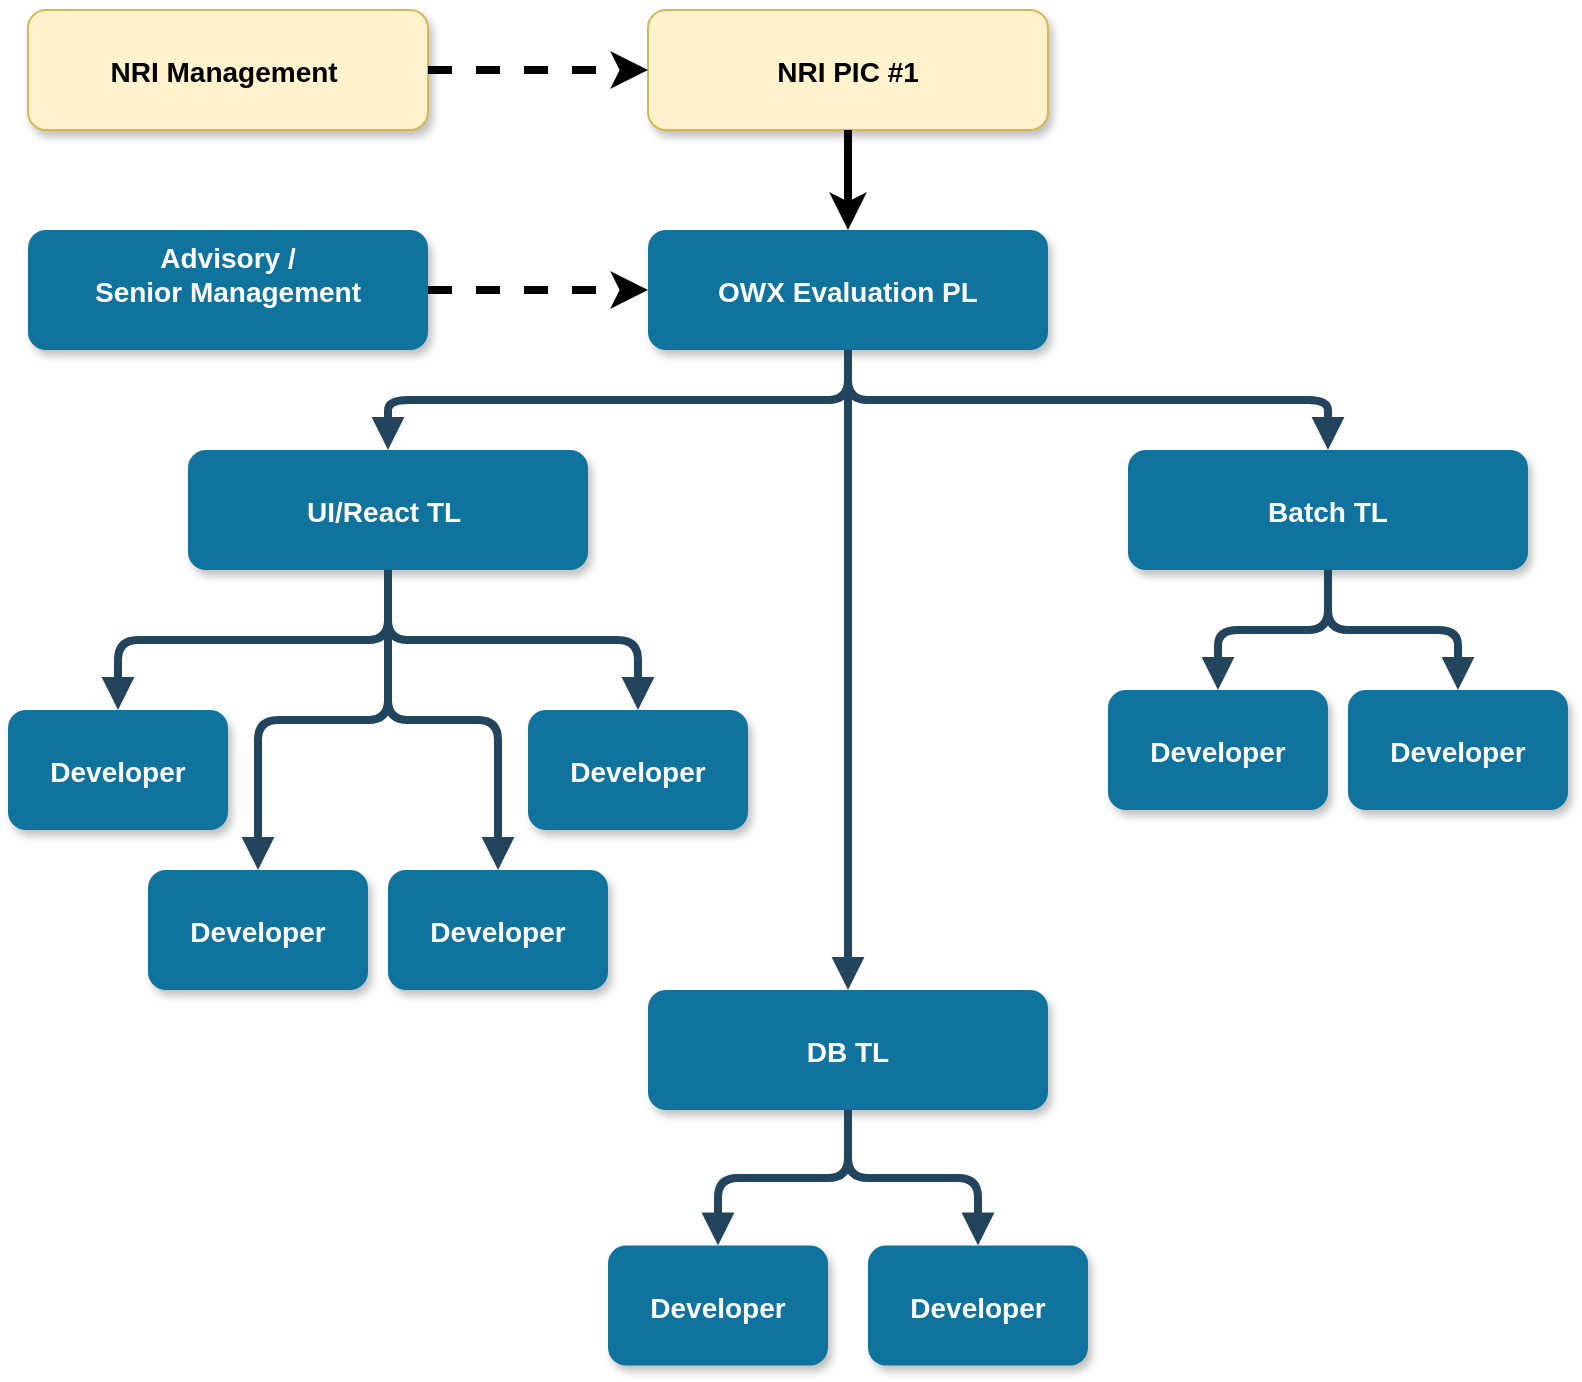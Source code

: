 <mxfile version="23.0.2" type="github">
  <diagram name="Page-1" id="97916047-d0de-89f5-080d-49f4d83e522f">
    <mxGraphModel dx="1500" dy="807" grid="1" gridSize="10" guides="1" tooltips="1" connect="1" arrows="1" fold="1" page="1" pageScale="1.5" pageWidth="1169" pageHeight="827" background="none" math="0" shadow="0">
      <root>
        <mxCell id="0" />
        <mxCell id="1" parent="0" />
        <mxCell id="2" value="OWX Evaluation PL" style="rounded=1;fillColor=#10739E;strokeColor=none;shadow=1;gradientColor=none;fontStyle=1;fontColor=#FFFFFF;fontSize=14;" parent="1" vertex="1">
          <mxGeometry x="710" y="230" width="200" height="60" as="geometry" />
        </mxCell>
        <mxCell id="3" value="UI/React TL " style="rounded=1;fillColor=#10739E;strokeColor=none;shadow=1;gradientColor=none;fontStyle=1;fontColor=#FFFFFF;fontSize=14;" parent="1" vertex="1">
          <mxGeometry x="480" y="340" width="200" height="60" as="geometry" />
        </mxCell>
        <mxCell id="D0tFQq6_KejYttDr2Z5K-58" style="edgeStyle=orthogonalEdgeStyle;rounded=0;orthogonalLoop=1;jettySize=auto;html=1;exitX=1;exitY=0.5;exitDx=0;exitDy=0;entryX=0;entryY=0.5;entryDx=0;entryDy=0;strokeWidth=4;dashed=1;" parent="1" source="7" target="2" edge="1">
          <mxGeometry relative="1" as="geometry" />
        </mxCell>
        <mxCell id="7" value="Advisory / &#xa;Senior Management&#xa;" style="rounded=1;fillColor=#10739E;strokeColor=none;shadow=1;gradientColor=none;fontStyle=1;fontColor=#FFFFFF;fontSize=14;" parent="1" vertex="1">
          <mxGeometry x="400" y="230" width="200" height="60" as="geometry" />
        </mxCell>
        <mxCell id="8" value="Developer" style="rounded=1;fillColor=#10739E;strokeColor=none;shadow=1;gradientColor=none;fontStyle=1;fontColor=#FFFFFF;fontSize=14;" parent="1" vertex="1">
          <mxGeometry x="390" y="470" width="110" height="60" as="geometry" />
        </mxCell>
        <mxCell id="29" value="" style="edgeStyle=elbowEdgeStyle;elbow=vertical;strokeWidth=4;endArrow=block;endFill=1;fontStyle=1;strokeColor=#23445D;" parent="1" source="2" target="3" edge="1">
          <mxGeometry x="22" y="165.5" width="100" height="100" as="geometry">
            <mxPoint x="402" y="325.5" as="sourcePoint" />
            <mxPoint x="502" y="225.5" as="targetPoint" />
          </mxGeometry>
        </mxCell>
        <mxCell id="30" value="" style="edgeStyle=elbowEdgeStyle;elbow=vertical;strokeWidth=4;endArrow=block;endFill=1;fontStyle=1;strokeColor=#23445D;entryX=0.5;entryY=0;entryDx=0;entryDy=0;exitX=0.5;exitY=1;exitDx=0;exitDy=0;" parent="1" source="3" target="D0tFQq6_KejYttDr2Z5K-66" edge="1">
          <mxGeometry x="22" y="165.5" width="100" height="100" as="geometry">
            <mxPoint x="600" y="420" as="sourcePoint" />
            <mxPoint x="892" y="485.5" as="targetPoint" />
          </mxGeometry>
        </mxCell>
        <mxCell id="D0tFQq6_KejYttDr2Z5K-63" value="Developer" style="rounded=1;fillColor=#10739E;strokeColor=none;shadow=1;gradientColor=none;fontStyle=1;fontColor=#FFFFFF;fontSize=14;" parent="1" vertex="1">
          <mxGeometry x="460" y="550" width="110" height="60" as="geometry" />
        </mxCell>
        <mxCell id="D0tFQq6_KejYttDr2Z5K-64" value="Developer" style="rounded=1;fillColor=#10739E;strokeColor=none;shadow=1;gradientColor=none;fontStyle=1;fontColor=#FFFFFF;fontSize=14;" parent="1" vertex="1">
          <mxGeometry x="580" y="550" width="110" height="60" as="geometry" />
        </mxCell>
        <mxCell id="D0tFQq6_KejYttDr2Z5K-66" value="Developer" style="rounded=1;fillColor=#10739E;strokeColor=none;shadow=1;gradientColor=none;fontStyle=1;fontColor=#FFFFFF;fontSize=14;" parent="1" vertex="1">
          <mxGeometry x="650" y="470" width="110" height="60" as="geometry" />
        </mxCell>
        <mxCell id="D0tFQq6_KejYttDr2Z5K-67" value="" style="edgeStyle=elbowEdgeStyle;elbow=vertical;strokeWidth=4;endArrow=block;endFill=1;fontStyle=1;strokeColor=#23445D;entryX=0.5;entryY=0;entryDx=0;entryDy=0;exitX=0.5;exitY=1;exitDx=0;exitDy=0;" parent="1" source="3" target="D0tFQq6_KejYttDr2Z5K-64" edge="1">
          <mxGeometry x="22" y="165.5" width="100" height="100" as="geometry">
            <mxPoint x="570" y="410" as="sourcePoint" />
            <mxPoint x="817" y="480" as="targetPoint" />
          </mxGeometry>
        </mxCell>
        <mxCell id="D0tFQq6_KejYttDr2Z5K-68" value="" style="edgeStyle=elbowEdgeStyle;elbow=vertical;strokeWidth=4;endArrow=block;endFill=1;fontStyle=1;strokeColor=#23445D;entryX=0.5;entryY=0;entryDx=0;entryDy=0;exitX=0.5;exitY=1;exitDx=0;exitDy=0;" parent="1" source="3" target="D0tFQq6_KejYttDr2Z5K-63" edge="1">
          <mxGeometry x="22" y="165.5" width="100" height="100" as="geometry">
            <mxPoint x="340" y="400" as="sourcePoint" />
            <mxPoint x="587" y="470" as="targetPoint" />
          </mxGeometry>
        </mxCell>
        <mxCell id="D0tFQq6_KejYttDr2Z5K-69" value="" style="edgeStyle=elbowEdgeStyle;elbow=vertical;strokeWidth=4;endArrow=block;endFill=1;fontStyle=1;strokeColor=#23445D;entryX=0.5;entryY=0;entryDx=0;entryDy=0;exitX=0.5;exitY=1;exitDx=0;exitDy=0;" parent="1" source="3" target="8" edge="1">
          <mxGeometry x="22" y="165.5" width="100" height="100" as="geometry">
            <mxPoint x="580" y="400" as="sourcePoint" />
            <mxPoint x="827" y="470" as="targetPoint" />
          </mxGeometry>
        </mxCell>
        <mxCell id="D0tFQq6_KejYttDr2Z5K-70" value="DB TL" style="rounded=1;fillColor=#10739E;strokeColor=none;shadow=1;gradientColor=none;fontStyle=1;fontColor=#FFFFFF;fontSize=14;" parent="1" vertex="1">
          <mxGeometry x="710" y="610" width="200" height="60" as="geometry" />
        </mxCell>
        <mxCell id="D0tFQq6_KejYttDr2Z5K-71" value="Developer" style="rounded=1;fillColor=#10739E;strokeColor=none;shadow=1;gradientColor=none;fontStyle=1;fontColor=#FFFFFF;fontSize=14;" parent="1" vertex="1">
          <mxGeometry x="690" y="737.75" width="110" height="60" as="geometry" />
        </mxCell>
        <mxCell id="D0tFQq6_KejYttDr2Z5K-72" value="" style="edgeStyle=elbowEdgeStyle;elbow=vertical;strokeWidth=4;endArrow=block;endFill=1;fontStyle=1;strokeColor=#23445D;exitX=0.5;exitY=1;exitDx=0;exitDy=0;" parent="1" source="2" target="D0tFQq6_KejYttDr2Z5K-70" edge="1">
          <mxGeometry x="22" y="165.5" width="100" height="100" as="geometry">
            <mxPoint x="1330" y="325.5" as="sourcePoint" />
            <mxPoint x="992" y="225" as="targetPoint" />
          </mxGeometry>
        </mxCell>
        <mxCell id="D0tFQq6_KejYttDr2Z5K-73" value="" style="edgeStyle=elbowEdgeStyle;elbow=vertical;strokeWidth=4;endArrow=block;endFill=1;fontStyle=1;strokeColor=#23445D;entryX=0.5;entryY=0;entryDx=0;entryDy=0;exitX=0.5;exitY=1;exitDx=0;exitDy=0;" parent="1" source="D0tFQq6_KejYttDr2Z5K-70" target="D0tFQq6_KejYttDr2Z5K-76" edge="1">
          <mxGeometry x="22" y="165.5" width="100" height="100" as="geometry">
            <mxPoint x="830" y="690" as="sourcePoint" />
            <mxPoint x="1122" y="755.5" as="targetPoint" />
          </mxGeometry>
        </mxCell>
        <mxCell id="D0tFQq6_KejYttDr2Z5K-76" value="Developer" style="rounded=1;fillColor=#10739E;strokeColor=none;shadow=1;gradientColor=none;fontStyle=1;fontColor=#FFFFFF;fontSize=14;" parent="1" vertex="1">
          <mxGeometry x="820" y="737.75" width="110" height="60" as="geometry" />
        </mxCell>
        <mxCell id="D0tFQq6_KejYttDr2Z5K-79" value="" style="edgeStyle=elbowEdgeStyle;elbow=vertical;strokeWidth=4;endArrow=block;endFill=1;fontStyle=1;strokeColor=#23445D;entryX=0.5;entryY=0;entryDx=0;entryDy=0;exitX=0.5;exitY=1;exitDx=0;exitDy=0;" parent="1" source="D0tFQq6_KejYttDr2Z5K-70" target="D0tFQq6_KejYttDr2Z5K-71" edge="1">
          <mxGeometry x="22" y="165.5" width="100" height="100" as="geometry">
            <mxPoint x="810" y="670" as="sourcePoint" />
            <mxPoint x="1057" y="740" as="targetPoint" />
          </mxGeometry>
        </mxCell>
        <mxCell id="D0tFQq6_KejYttDr2Z5K-80" value="Batch TL" style="rounded=1;fillColor=#10739E;strokeColor=none;shadow=1;gradientColor=none;fontStyle=1;fontColor=#FFFFFF;fontSize=14;" parent="1" vertex="1">
          <mxGeometry x="950" y="340" width="200" height="60" as="geometry" />
        </mxCell>
        <mxCell id="D0tFQq6_KejYttDr2Z5K-82" value="" style="edgeStyle=elbowEdgeStyle;elbow=vertical;strokeWidth=4;endArrow=block;endFill=1;fontStyle=1;strokeColor=#23445D;exitX=0.5;exitY=1;exitDx=0;exitDy=0;" parent="1" source="2" target="D0tFQq6_KejYttDr2Z5K-80" edge="1">
          <mxGeometry x="22" y="165.5" width="100" height="100" as="geometry">
            <mxPoint x="1540" y="326" as="sourcePoint" />
            <mxPoint x="1202" y="225.5" as="targetPoint" />
          </mxGeometry>
        </mxCell>
        <mxCell id="D0tFQq6_KejYttDr2Z5K-84" value="Developer" style="rounded=1;fillColor=#10739E;strokeColor=none;shadow=1;gradientColor=none;fontStyle=1;fontColor=#FFFFFF;fontSize=14;" parent="1" vertex="1">
          <mxGeometry x="940" y="460" width="110" height="60" as="geometry" />
        </mxCell>
        <mxCell id="D0tFQq6_KejYttDr2Z5K-85" value="Developer" style="rounded=1;fillColor=#10739E;strokeColor=none;shadow=1;gradientColor=none;fontStyle=1;fontColor=#FFFFFF;fontSize=14;" parent="1" vertex="1">
          <mxGeometry x="1060" y="460" width="110" height="60" as="geometry" />
        </mxCell>
        <mxCell id="D0tFQq6_KejYttDr2Z5K-87" value="" style="edgeStyle=elbowEdgeStyle;elbow=vertical;strokeWidth=4;endArrow=block;endFill=1;fontStyle=1;strokeColor=#23445D;entryX=0.5;entryY=0;entryDx=0;entryDy=0;exitX=0.5;exitY=1;exitDx=0;exitDy=0;" parent="1" source="D0tFQq6_KejYttDr2Z5K-80" target="D0tFQq6_KejYttDr2Z5K-85" edge="1">
          <mxGeometry x="22" y="165.5" width="100" height="100" as="geometry">
            <mxPoint x="1040" y="410" as="sourcePoint" />
            <mxPoint x="1287" y="480" as="targetPoint" />
          </mxGeometry>
        </mxCell>
        <mxCell id="D0tFQq6_KejYttDr2Z5K-88" value="" style="edgeStyle=elbowEdgeStyle;elbow=vertical;strokeWidth=4;endArrow=block;endFill=1;fontStyle=1;strokeColor=#23445D;entryX=0.5;entryY=0;entryDx=0;entryDy=0;exitX=0.5;exitY=1;exitDx=0;exitDy=0;" parent="1" source="D0tFQq6_KejYttDr2Z5K-80" target="D0tFQq6_KejYttDr2Z5K-84" edge="1">
          <mxGeometry x="22" y="165.5" width="100" height="100" as="geometry">
            <mxPoint x="810" y="400" as="sourcePoint" />
            <mxPoint x="1057" y="470" as="targetPoint" />
          </mxGeometry>
        </mxCell>
        <mxCell id="D0tFQq6_KejYttDr2Z5K-115" value="NRI PIC #1" style="rounded=1;fillColor=#fff2cc;strokeColor=#d6b656;shadow=1;fontStyle=1;fontSize=14;" parent="1" vertex="1">
          <mxGeometry x="710" y="120" width="200" height="60" as="geometry" />
        </mxCell>
        <mxCell id="D0tFQq6_KejYttDr2Z5K-116" value="NRI Management " style="rounded=1;fillColor=#fff2cc;strokeColor=#d6b656;shadow=1;fontStyle=1;fontSize=14;" parent="1" vertex="1">
          <mxGeometry x="400" y="120" width="200" height="60" as="geometry" />
        </mxCell>
        <mxCell id="D0tFQq6_KejYttDr2Z5K-117" style="edgeStyle=orthogonalEdgeStyle;rounded=0;orthogonalLoop=1;jettySize=auto;html=1;strokeWidth=4;dashed=1;entryX=0;entryY=0.5;entryDx=0;entryDy=0;exitX=1;exitY=0.5;exitDx=0;exitDy=0;" parent="1" source="D0tFQq6_KejYttDr2Z5K-116" target="D0tFQq6_KejYttDr2Z5K-115" edge="1">
          <mxGeometry relative="1" as="geometry">
            <mxPoint x="620" y="180" as="sourcePoint" />
            <mxPoint x="660" y="160" as="targetPoint" />
          </mxGeometry>
        </mxCell>
        <mxCell id="D0tFQq6_KejYttDr2Z5K-118" style="edgeStyle=orthogonalEdgeStyle;rounded=0;orthogonalLoop=1;jettySize=auto;html=1;exitX=0.5;exitY=1;exitDx=0;exitDy=0;entryX=0.5;entryY=0;entryDx=0;entryDy=0;strokeWidth=4;" parent="1" source="D0tFQq6_KejYttDr2Z5K-115" target="2" edge="1">
          <mxGeometry relative="1" as="geometry">
            <mxPoint x="620" y="280" as="sourcePoint" />
            <mxPoint x="730" y="280" as="targetPoint" />
          </mxGeometry>
        </mxCell>
      </root>
    </mxGraphModel>
  </diagram>
</mxfile>
